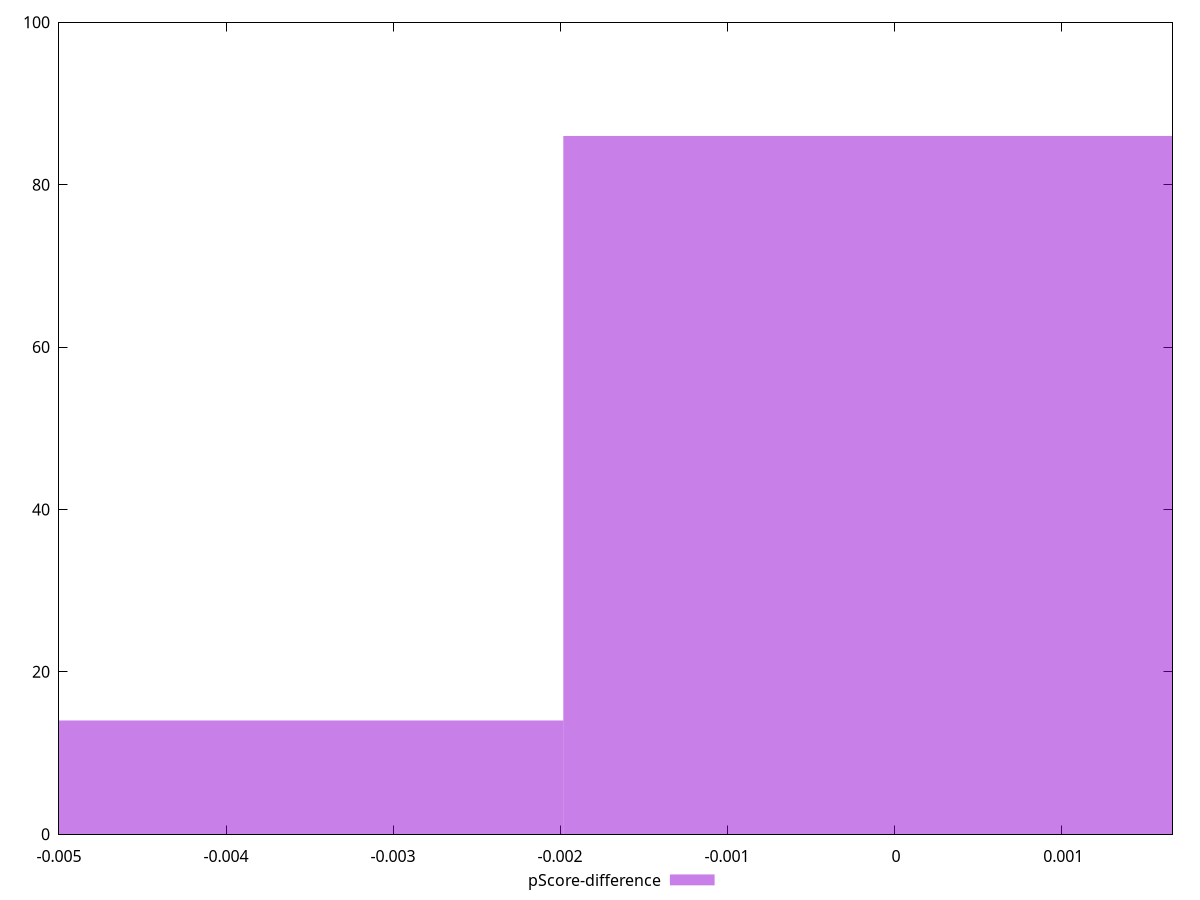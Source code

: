 reset

$pScoreDifference <<EOF
0 86
-0.003961286454251146 14
EOF

set key outside below
set boxwidth 0.003961286454251146
set xrange [-0.0050000000000000044:0.0016666666666667052]
set yrange [0:100]
set trange [0:100]
set style fill transparent solid 0.5 noborder
set terminal svg size 640, 490 enhanced background rgb 'white'
set output "report_00019_2021-02-10T18-14-37.922Z//unminified-css/samples/pages+cached/pScore-difference/histogram.svg"

plot $pScoreDifference title "pScore-difference" with boxes

reset
